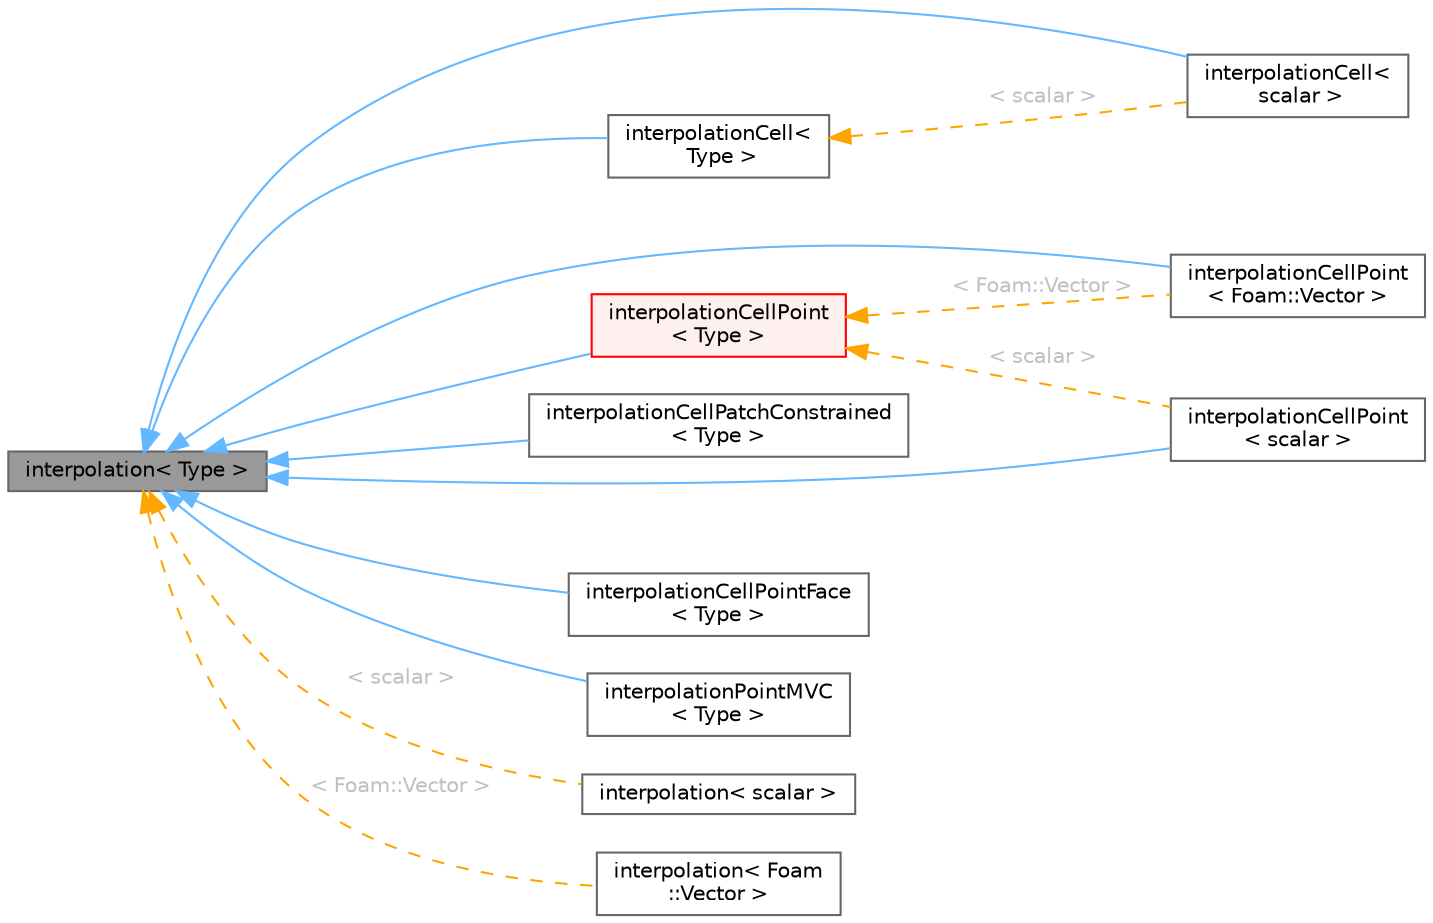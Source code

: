 digraph "interpolation&lt; Type &gt;"
{
 // LATEX_PDF_SIZE
  bgcolor="transparent";
  edge [fontname=Helvetica,fontsize=10,labelfontname=Helvetica,labelfontsize=10];
  node [fontname=Helvetica,fontsize=10,shape=box,height=0.2,width=0.4];
  rankdir="LR";
  Node1 [id="Node000001",label="interpolation\< Type \>",height=0.2,width=0.4,color="gray40", fillcolor="grey60", style="filled", fontcolor="black",tooltip="Abstract base class for volume field interpolation."];
  Node1 -> Node2 [id="edge1_Node000001_Node000002",dir="back",color="steelblue1",style="solid",tooltip=" "];
  Node2 [id="Node000002",label="interpolationCell\<\l scalar \>",height=0.2,width=0.4,color="gray40", fillcolor="white", style="filled",URL="$classFoam_1_1interpolationCell.html",tooltip=" "];
  Node1 -> Node3 [id="edge2_Node000001_Node000003",dir="back",color="steelblue1",style="solid",tooltip=" "];
  Node3 [id="Node000003",label="interpolationCellPoint\l\< Foam::Vector \>",height=0.2,width=0.4,color="gray40", fillcolor="white", style="filled",URL="$classFoam_1_1interpolationCellPoint.html",tooltip=" "];
  Node1 -> Node4 [id="edge3_Node000001_Node000004",dir="back",color="steelblue1",style="solid",tooltip=" "];
  Node4 [id="Node000004",label="interpolationCellPoint\l\< scalar \>",height=0.2,width=0.4,color="gray40", fillcolor="white", style="filled",URL="$classFoam_1_1interpolationCellPoint.html",tooltip=" "];
  Node1 -> Node5 [id="edge4_Node000001_Node000005",dir="back",color="steelblue1",style="solid",tooltip=" "];
  Node5 [id="Node000005",label="interpolationCell\<\l Type \>",height=0.2,width=0.4,color="gray40", fillcolor="white", style="filled",URL="$classFoam_1_1interpolationCell.html",tooltip="Uses the cell value for any location within the cell."];
  Node5 -> Node2 [id="edge5_Node000005_Node000002",dir="back",color="orange",style="dashed",tooltip=" ",label=" \< scalar \>",fontcolor="grey" ];
  Node1 -> Node6 [id="edge6_Node000001_Node000006",dir="back",color="steelblue1",style="solid",tooltip=" "];
  Node6 [id="Node000006",label="interpolationCellPatchConstrained\l\< Type \>",height=0.2,width=0.4,color="gray40", fillcolor="white", style="filled",URL="$classFoam_1_1interpolationCellPatchConstrained.html",tooltip="Uses the cell value for any point in the cell apart from a boundary face where it uses the boundary v..."];
  Node1 -> Node7 [id="edge7_Node000001_Node000007",dir="back",color="steelblue1",style="solid",tooltip=" "];
  Node7 [id="Node000007",label="interpolationCellPoint\l\< Type \>",height=0.2,width=0.4,color="red", fillcolor="#FFF0F0", style="filled",URL="$classFoam_1_1interpolationCellPoint.html",tooltip="Given cell centre values and point (vertex) values decompose into tetrahedra and linear interpolate w..."];
  Node7 -> Node3 [id="edge8_Node000007_Node000003",dir="back",color="orange",style="dashed",tooltip=" ",label=" \< Foam::Vector \>",fontcolor="grey" ];
  Node7 -> Node4 [id="edge9_Node000007_Node000004",dir="back",color="orange",style="dashed",tooltip=" ",label=" \< scalar \>",fontcolor="grey" ];
  Node1 -> Node9 [id="edge10_Node000001_Node000009",dir="back",color="steelblue1",style="solid",tooltip=" "];
  Node9 [id="Node000009",label="interpolationCellPointFace\l\< Type \>",height=0.2,width=0.4,color="gray40", fillcolor="white", style="filled",URL="$classFoam_1_1interpolationCellPointFace.html",tooltip="Foam::interpolationCellPointFace."];
  Node1 -> Node10 [id="edge11_Node000001_Node000010",dir="back",color="steelblue1",style="solid",tooltip=" "];
  Node10 [id="Node000010",label="interpolationPointMVC\l\< Type \>",height=0.2,width=0.4,color="gray40", fillcolor="white", style="filled",URL="$classFoam_1_1interpolationPointMVC.html",tooltip="Given cell centre values interpolates to vertices and uses these to do a Mean Value Coordinates inter..."];
  Node1 -> Node11 [id="edge12_Node000001_Node000011",dir="back",color="orange",style="dashed",tooltip=" ",label=" \< scalar \>",fontcolor="grey" ];
  Node11 [id="Node000011",label="interpolation\< scalar \>",height=0.2,width=0.4,color="gray40", fillcolor="white", style="filled",URL="$classFoam_1_1interpolation.html",tooltip=" "];
  Node1 -> Node12 [id="edge13_Node000001_Node000012",dir="back",color="orange",style="dashed",tooltip=" ",label=" \< Foam::Vector \>",fontcolor="grey" ];
  Node12 [id="Node000012",label="interpolation\< Foam\l::Vector \>",height=0.2,width=0.4,color="gray40", fillcolor="white", style="filled",URL="$classFoam_1_1interpolation.html",tooltip=" "];
}
